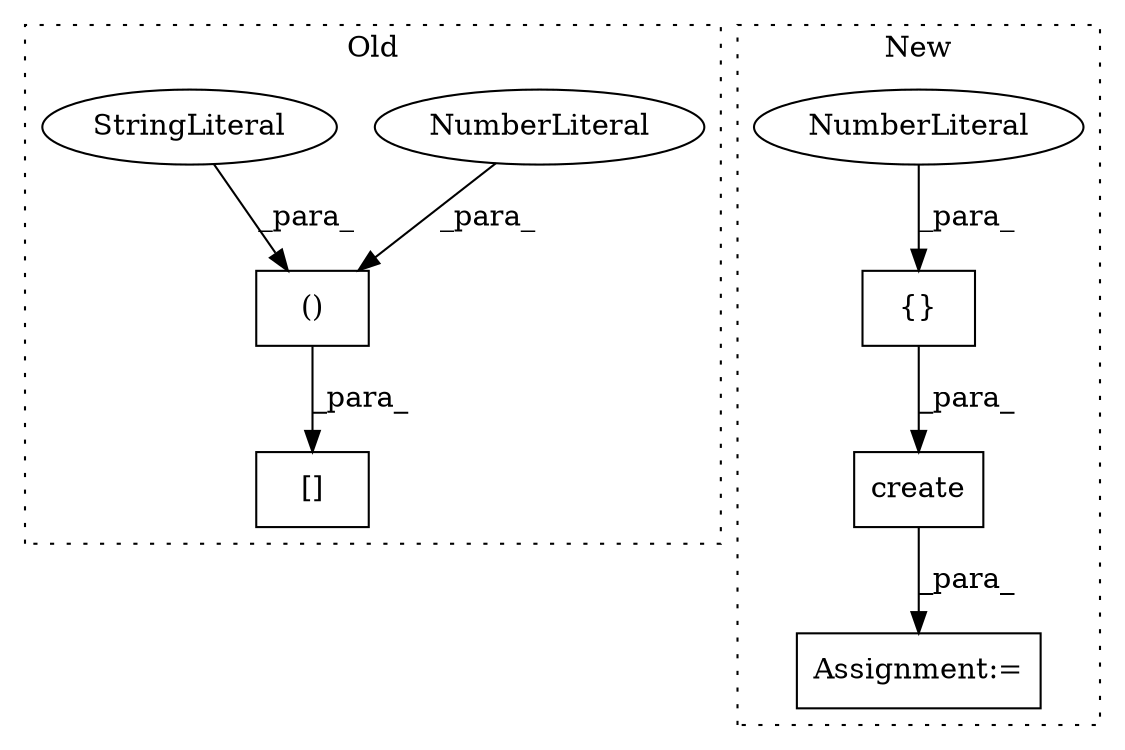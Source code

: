 digraph G {
subgraph cluster0 {
1 [label="()" a="106" s="11127" l="30" shape="box"];
4 [label="NumberLiteral" a="34" s="11156" l="1" shape="ellipse"];
5 [label="[]" a="2" s="11114,11157" l="13,2" shape="box"];
6 [label="StringLiteral" a="45" s="11127" l="16" shape="ellipse"];
label = "Old";
style="dotted";
}
subgraph cluster1 {
2 [label="create" a="32" s="11539,11569" l="7,1" shape="box"];
3 [label="Assignment:=" a="7" s="11533" l="1" shape="box"];
7 [label="{}" a="4" s="11566,11568" l="1,1" shape="box"];
8 [label="NumberLiteral" a="34" s="11567" l="1" shape="ellipse"];
label = "New";
style="dotted";
}
1 -> 5 [label="_para_"];
2 -> 3 [label="_para_"];
4 -> 1 [label="_para_"];
6 -> 1 [label="_para_"];
7 -> 2 [label="_para_"];
8 -> 7 [label="_para_"];
}
